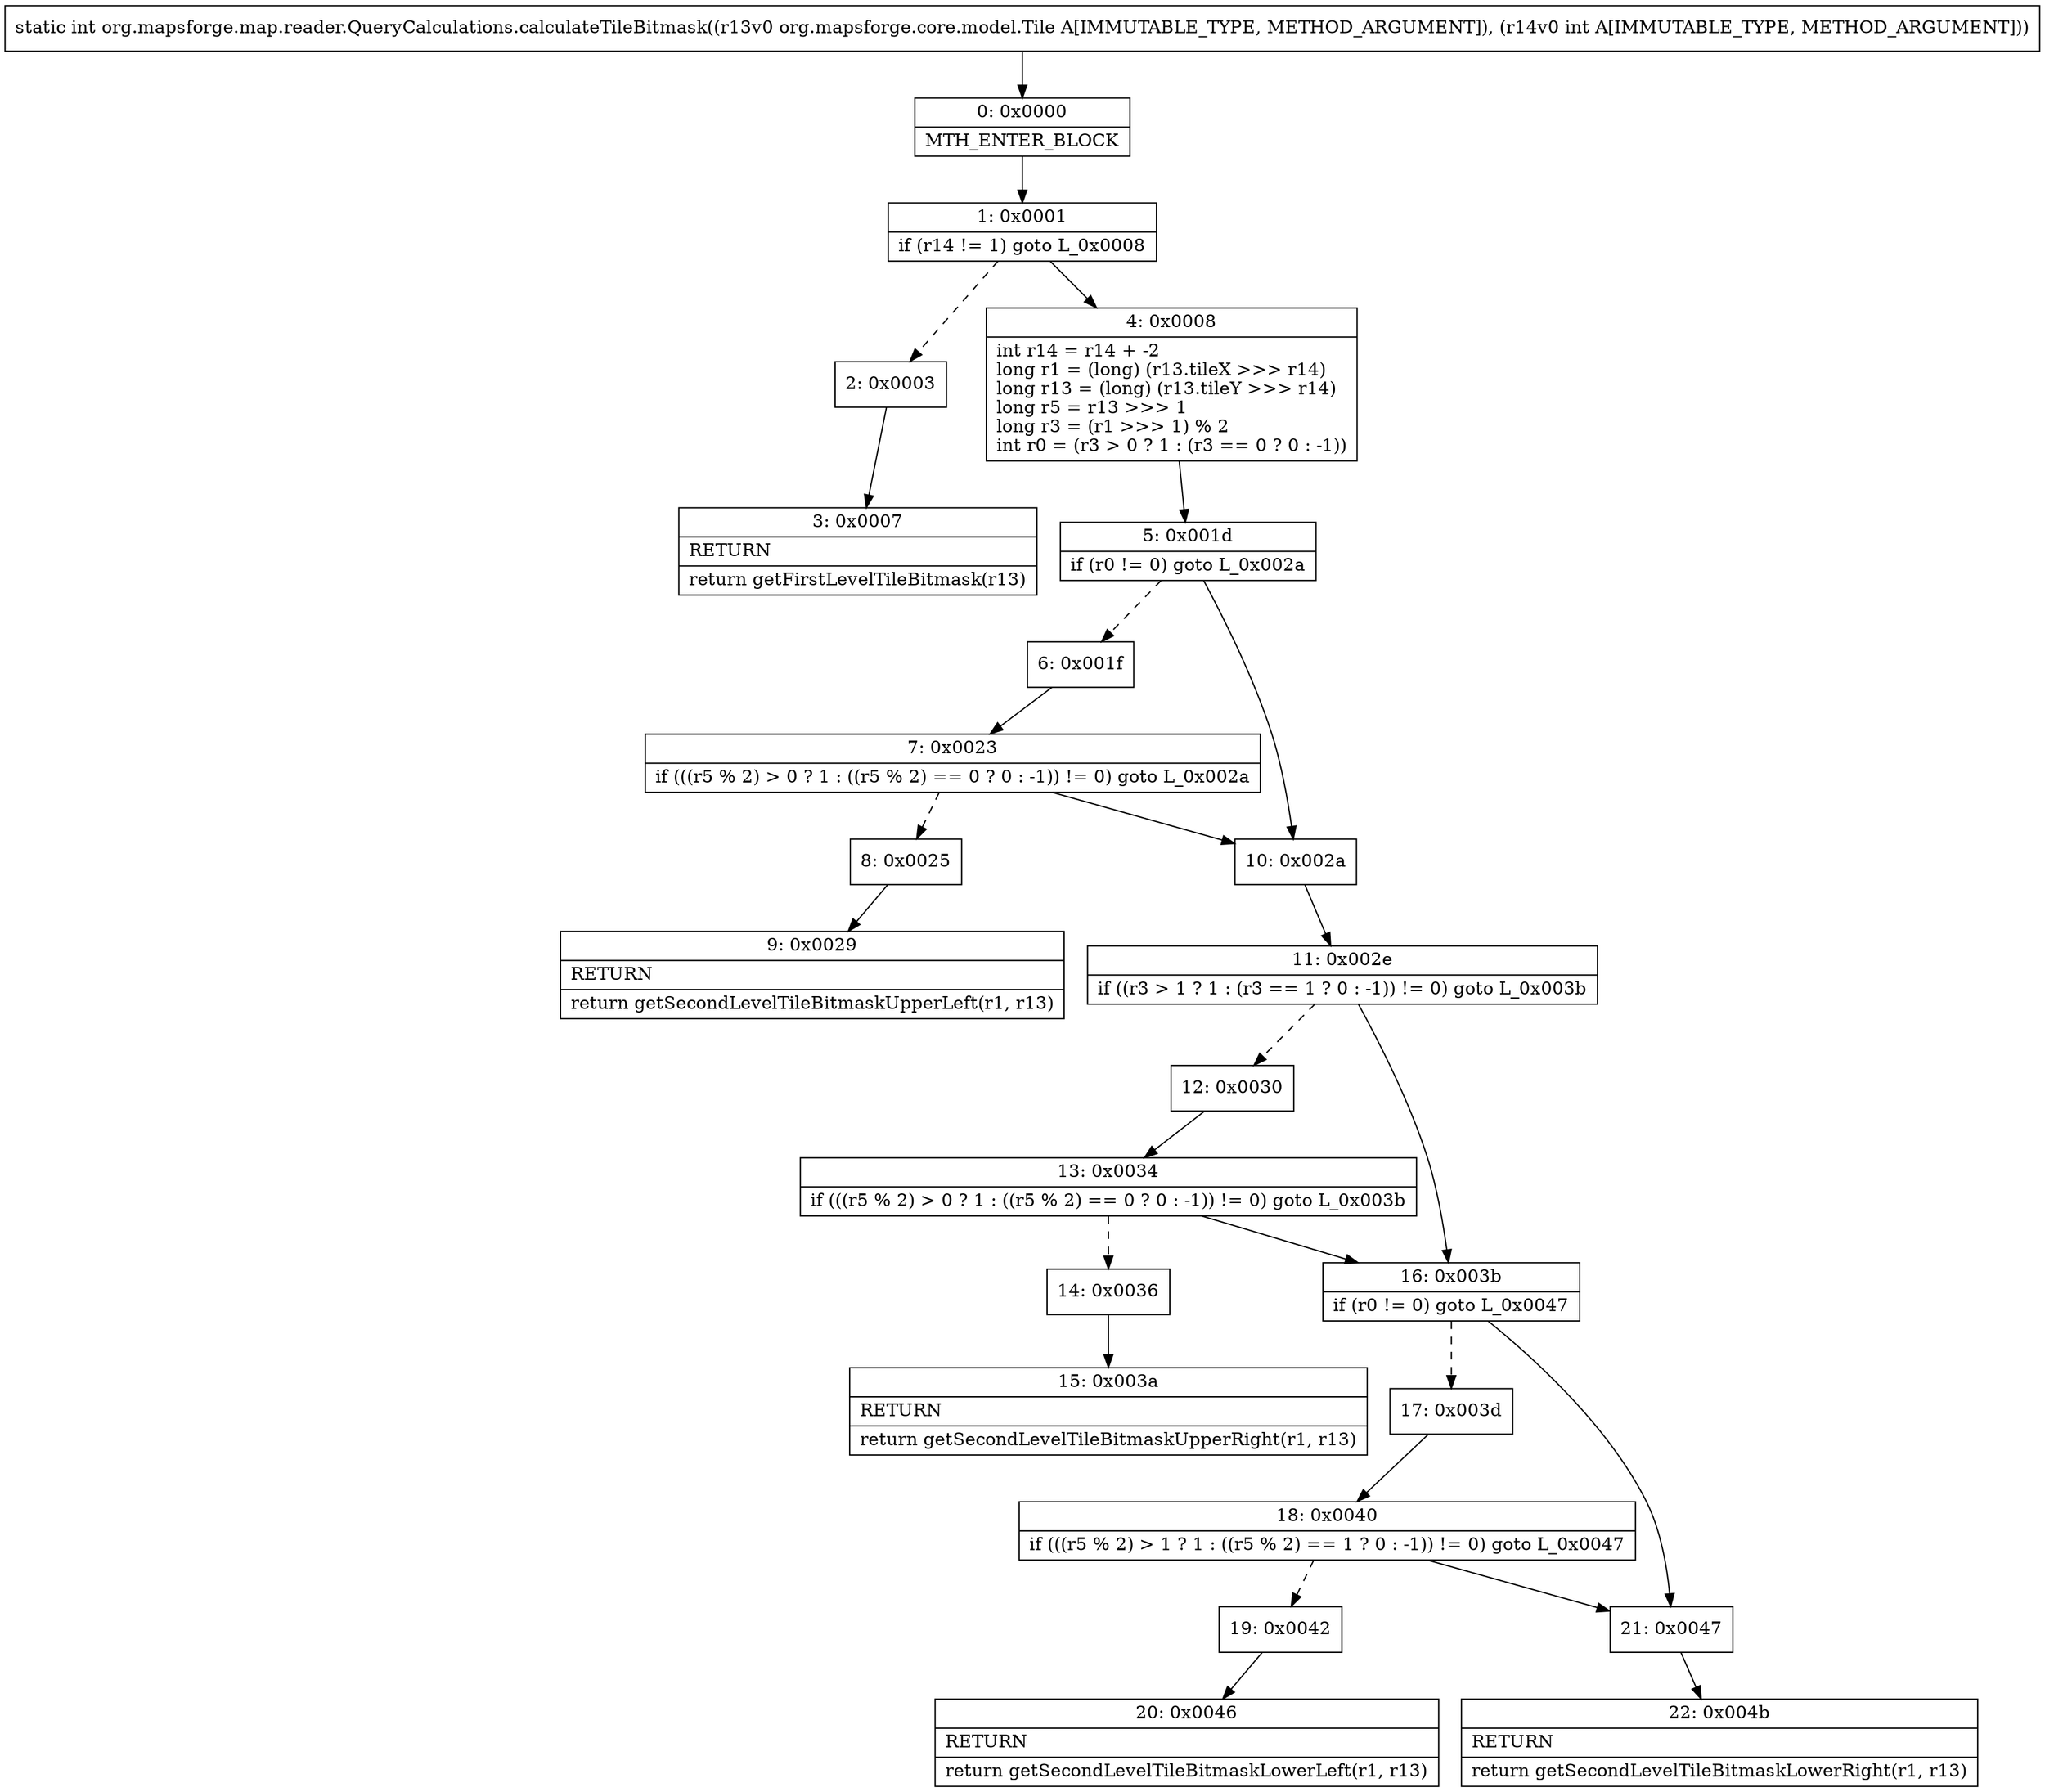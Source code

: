 digraph "CFG fororg.mapsforge.map.reader.QueryCalculations.calculateTileBitmask(Lorg\/mapsforge\/core\/model\/Tile;I)I" {
Node_0 [shape=record,label="{0\:\ 0x0000|MTH_ENTER_BLOCK\l}"];
Node_1 [shape=record,label="{1\:\ 0x0001|if (r14 != 1) goto L_0x0008\l}"];
Node_2 [shape=record,label="{2\:\ 0x0003}"];
Node_3 [shape=record,label="{3\:\ 0x0007|RETURN\l|return getFirstLevelTileBitmask(r13)\l}"];
Node_4 [shape=record,label="{4\:\ 0x0008|int r14 = r14 + \-2\llong r1 = (long) (r13.tileX \>\>\> r14)\llong r13 = (long) (r13.tileY \>\>\> r14)\llong r5 = r13 \>\>\> 1\llong r3 = (r1 \>\>\> 1) % 2\lint r0 = (r3 \> 0 ? 1 : (r3 == 0 ? 0 : \-1))\l}"];
Node_5 [shape=record,label="{5\:\ 0x001d|if (r0 != 0) goto L_0x002a\l}"];
Node_6 [shape=record,label="{6\:\ 0x001f}"];
Node_7 [shape=record,label="{7\:\ 0x0023|if (((r5 % 2) \> 0 ? 1 : ((r5 % 2) == 0 ? 0 : \-1)) != 0) goto L_0x002a\l}"];
Node_8 [shape=record,label="{8\:\ 0x0025}"];
Node_9 [shape=record,label="{9\:\ 0x0029|RETURN\l|return getSecondLevelTileBitmaskUpperLeft(r1, r13)\l}"];
Node_10 [shape=record,label="{10\:\ 0x002a}"];
Node_11 [shape=record,label="{11\:\ 0x002e|if ((r3 \> 1 ? 1 : (r3 == 1 ? 0 : \-1)) != 0) goto L_0x003b\l}"];
Node_12 [shape=record,label="{12\:\ 0x0030}"];
Node_13 [shape=record,label="{13\:\ 0x0034|if (((r5 % 2) \> 0 ? 1 : ((r5 % 2) == 0 ? 0 : \-1)) != 0) goto L_0x003b\l}"];
Node_14 [shape=record,label="{14\:\ 0x0036}"];
Node_15 [shape=record,label="{15\:\ 0x003a|RETURN\l|return getSecondLevelTileBitmaskUpperRight(r1, r13)\l}"];
Node_16 [shape=record,label="{16\:\ 0x003b|if (r0 != 0) goto L_0x0047\l}"];
Node_17 [shape=record,label="{17\:\ 0x003d}"];
Node_18 [shape=record,label="{18\:\ 0x0040|if (((r5 % 2) \> 1 ? 1 : ((r5 % 2) == 1 ? 0 : \-1)) != 0) goto L_0x0047\l}"];
Node_19 [shape=record,label="{19\:\ 0x0042}"];
Node_20 [shape=record,label="{20\:\ 0x0046|RETURN\l|return getSecondLevelTileBitmaskLowerLeft(r1, r13)\l}"];
Node_21 [shape=record,label="{21\:\ 0x0047}"];
Node_22 [shape=record,label="{22\:\ 0x004b|RETURN\l|return getSecondLevelTileBitmaskLowerRight(r1, r13)\l}"];
MethodNode[shape=record,label="{static int org.mapsforge.map.reader.QueryCalculations.calculateTileBitmask((r13v0 org.mapsforge.core.model.Tile A[IMMUTABLE_TYPE, METHOD_ARGUMENT]), (r14v0 int A[IMMUTABLE_TYPE, METHOD_ARGUMENT])) }"];
MethodNode -> Node_0;
Node_0 -> Node_1;
Node_1 -> Node_2[style=dashed];
Node_1 -> Node_4;
Node_2 -> Node_3;
Node_4 -> Node_5;
Node_5 -> Node_6[style=dashed];
Node_5 -> Node_10;
Node_6 -> Node_7;
Node_7 -> Node_8[style=dashed];
Node_7 -> Node_10;
Node_8 -> Node_9;
Node_10 -> Node_11;
Node_11 -> Node_12[style=dashed];
Node_11 -> Node_16;
Node_12 -> Node_13;
Node_13 -> Node_14[style=dashed];
Node_13 -> Node_16;
Node_14 -> Node_15;
Node_16 -> Node_17[style=dashed];
Node_16 -> Node_21;
Node_17 -> Node_18;
Node_18 -> Node_19[style=dashed];
Node_18 -> Node_21;
Node_19 -> Node_20;
Node_21 -> Node_22;
}

